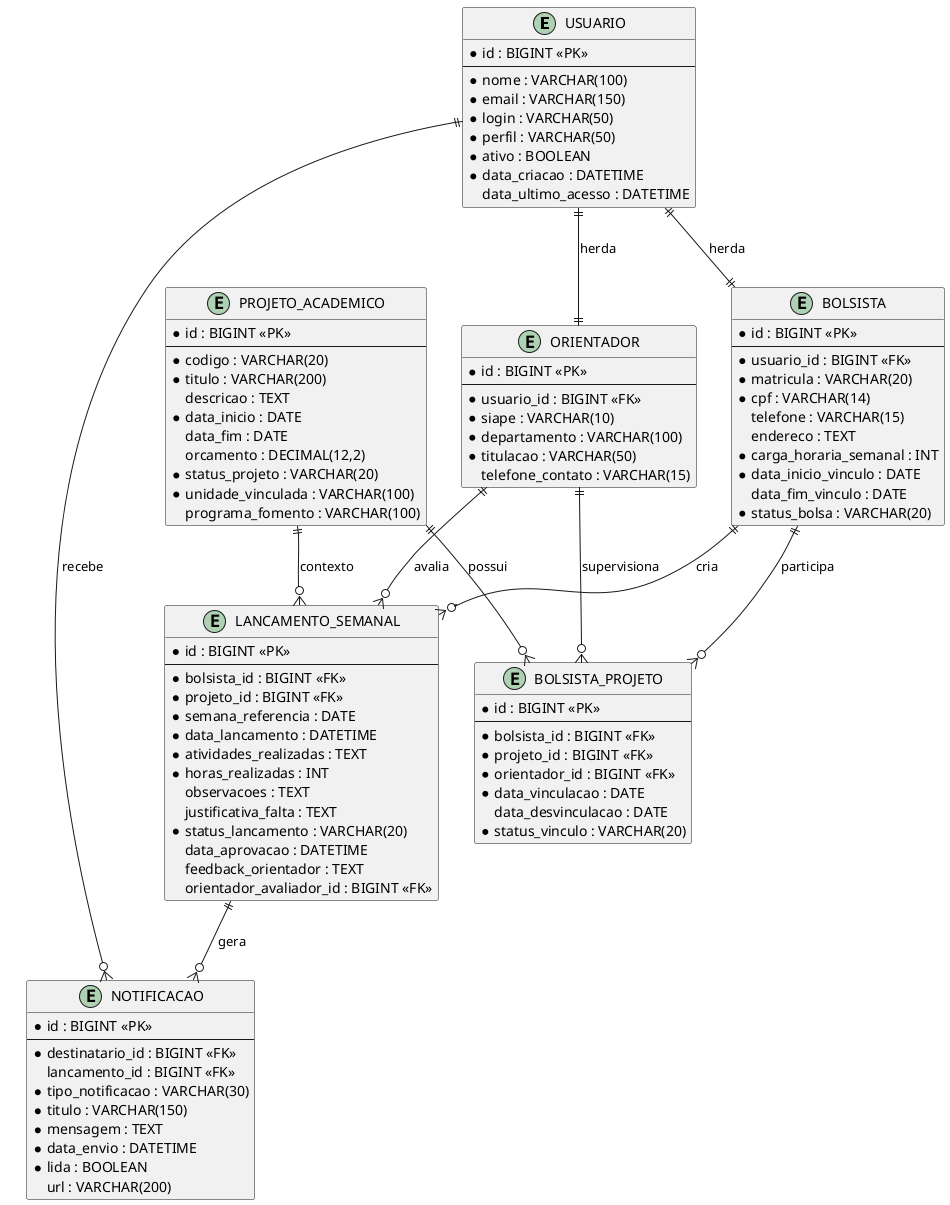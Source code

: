@startuml MonGe_DER

' === ENTIDADES PRINCIPAIS ===

entity USUARIO {
  * id : BIGINT <<PK>>
  --
  * nome : VARCHAR(100)
  * email : VARCHAR(150)
  * login : VARCHAR(50)
  * perfil : VARCHAR(50)
  * ativo : BOOLEAN
  * data_criacao : DATETIME
  data_ultimo_acesso : DATETIME
}

entity BOLSISTA {
  * id : BIGINT <<PK>>
  --
  * usuario_id : BIGINT <<FK>>
  * matricula : VARCHAR(20)
  * cpf : VARCHAR(14)
  telefone : VARCHAR(15)
  endereco : TEXT
  * carga_horaria_semanal : INT
  * data_inicio_vinculo : DATE
  data_fim_vinculo : DATE
  * status_bolsa : VARCHAR(20)
}

entity ORIENTADOR {
  * id : BIGINT <<PK>>
  --
  * usuario_id : BIGINT <<FK>>
  * siape : VARCHAR(10)
  * departamento : VARCHAR(100)
  * titulacao : VARCHAR(50)
  telefone_contato : VARCHAR(15)
}

entity PROJETO_ACADEMICO {
  * id : BIGINT <<PK>>
  --
  * codigo : VARCHAR(20)
  * titulo : VARCHAR(200)
  descricao : TEXT
  * data_inicio : DATE
  data_fim : DATE
  orcamento : DECIMAL(12,2)
  * status_projeto : VARCHAR(20)
  * unidade_vinculada : VARCHAR(100)
  programa_fomento : VARCHAR(100)
}

entity LANCAMENTO_SEMANAL {
  * id : BIGINT <<PK>>
  --
  * bolsista_id : BIGINT <<FK>>
  * projeto_id : BIGINT <<FK>>
  * semana_referencia : DATE
  * data_lancamento : DATETIME
  * atividades_realizadas : TEXT
  * horas_realizadas : INT
  observacoes : TEXT
  justificativa_falta : TEXT
  * status_lancamento : VARCHAR(20)
  data_aprovacao : DATETIME
  feedback_orientador : TEXT
  orientador_avaliador_id : BIGINT <<FK>>
}

entity NOTIFICACAO {
  * id : BIGINT <<PK>>
  --
  * destinatario_id : BIGINT <<FK>>
  lancamento_id : BIGINT <<FK>>
  * tipo_notificacao : VARCHAR(30)
  * titulo : VARCHAR(150)
  * mensagem : TEXT
  * data_envio : DATETIME
  * lida : BOOLEAN
  url : VARCHAR(200)
}

entity BOLSISTA_PROJETO {
  * id : BIGINT <<PK>>
  --
  * bolsista_id : BIGINT <<FK>>
  * projeto_id : BIGINT <<FK>>
  * orientador_id : BIGINT <<FK>>
  * data_vinculacao : DATE
  data_desvinculacao : DATE
  * status_vinculo : VARCHAR(20)
}

' === RELACIONAMENTOS ===

USUARIO ||--|| BOLSISTA : "herda"
USUARIO ||--|| ORIENTADOR : "herda"

BOLSISTA ||--o{ BOLSISTA_PROJETO : "participa"
PROJETO_ACADEMICO ||--o{ BOLSISTA_PROJETO : "possui"
ORIENTADOR ||--o{ BOLSISTA_PROJETO : "supervisiona"

BOLSISTA ||--o{ LANCAMENTO_SEMANAL : "cria"
PROJETO_ACADEMICO ||--o{ LANCAMENTO_SEMANAL : "contexto"
ORIENTADOR ||--o{ LANCAMENTO_SEMANAL : "avalia"

USUARIO ||--o{ NOTIFICACAO : "recebe"
LANCAMENTO_SEMANAL ||--o{ NOTIFICACAO : "gera"

@enduml
